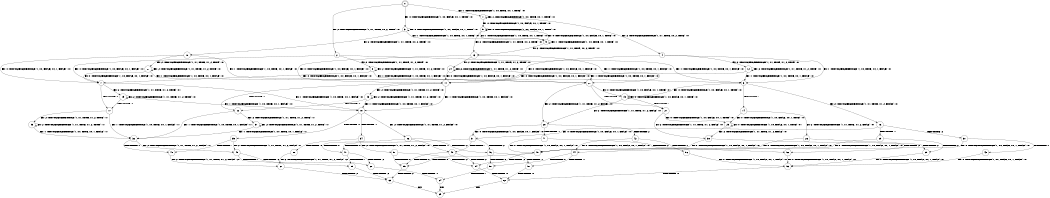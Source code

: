 digraph BCG {
size = "7, 10.5";
center = TRUE;
node [shape = circle];
0 [peripheries = 2];
0 -> 1 [label = "EX !1 !ATOMIC_EXCH_BRANCH (1, +0, TRUE, +0, 1, TRUE) !:0:"];
0 -> 2 [label = "EX !2 !ATOMIC_EXCH_BRANCH (1, +1, TRUE, +0, 2, TRUE) !:0:"];
0 -> 3 [label = "EX !0 !ATOMIC_EXCH_BRANCH (1, +0, FALSE, +0, 1, TRUE) !:0:"];
1 -> 4 [label = "EX !2 !ATOMIC_EXCH_BRANCH (1, +1, TRUE, +0, 2, TRUE) !:0:"];
1 -> 5 [label = "EX !0 !ATOMIC_EXCH_BRANCH (1, +0, FALSE, +0, 1, TRUE) !:0:"];
1 -> 1 [label = "EX !1 !ATOMIC_EXCH_BRANCH (1, +0, TRUE, +0, 1, TRUE) !:0:"];
2 -> 6 [label = "EX !1 !ATOMIC_EXCH_BRANCH (1, +0, TRUE, +0, 1, FALSE) !:0:"];
2 -> 7 [label = "EX !0 !ATOMIC_EXCH_BRANCH (1, +0, FALSE, +0, 1, FALSE) !:0:"];
2 -> 8 [label = "EX !2 !ATOMIC_EXCH_BRANCH (1, +1, TRUE, +1, 2, TRUE) !:0:"];
3 -> 9 [label = "EX !1 !ATOMIC_EXCH_BRANCH (1, +0, TRUE, +0, 1, TRUE) !:0:"];
3 -> 10 [label = "EX !2 !ATOMIC_EXCH_BRANCH (1, +1, TRUE, +0, 2, TRUE) !:0:"];
3 -> 3 [label = "EX !0 !ATOMIC_EXCH_BRANCH (1, +0, FALSE, +0, 1, TRUE) !:0:"];
4 -> 11 [label = "EX !0 !ATOMIC_EXCH_BRANCH (1, +0, FALSE, +0, 1, FALSE) !:0:"];
4 -> 12 [label = "EX !2 !ATOMIC_EXCH_BRANCH (1, +1, TRUE, +1, 2, TRUE) !:0:"];
4 -> 6 [label = "EX !1 !ATOMIC_EXCH_BRANCH (1, +0, TRUE, +0, 1, FALSE) !:0:"];
5 -> 13 [label = "EX !2 !ATOMIC_EXCH_BRANCH (1, +1, TRUE, +0, 2, TRUE) !:0:"];
5 -> 9 [label = "EX !1 !ATOMIC_EXCH_BRANCH (1, +0, TRUE, +0, 1, TRUE) !:0:"];
5 -> 5 [label = "EX !0 !ATOMIC_EXCH_BRANCH (1, +0, FALSE, +0, 1, TRUE) !:0:"];
6 -> 14 [label = "TERMINATE !1"];
6 -> 15 [label = "EX !0 !ATOMIC_EXCH_BRANCH (1, +0, FALSE, +0, 1, TRUE) !:0:"];
6 -> 16 [label = "EX !2 !ATOMIC_EXCH_BRANCH (1, +1, TRUE, +1, 2, FALSE) !:0:"];
7 -> 17 [label = "TERMINATE !0"];
7 -> 18 [label = "EX !1 !ATOMIC_EXCH_BRANCH (1, +0, TRUE, +0, 1, FALSE) !:0:"];
7 -> 19 [label = "EX !2 !ATOMIC_EXCH_BRANCH (1, +1, TRUE, +1, 2, TRUE) !:0:"];
8 -> 6 [label = "EX !1 !ATOMIC_EXCH_BRANCH (1, +0, TRUE, +0, 1, FALSE) !:0:"];
8 -> 7 [label = "EX !0 !ATOMIC_EXCH_BRANCH (1, +0, FALSE, +0, 1, FALSE) !:0:"];
8 -> 8 [label = "EX !2 !ATOMIC_EXCH_BRANCH (1, +1, TRUE, +1, 2, TRUE) !:0:"];
9 -> 13 [label = "EX !2 !ATOMIC_EXCH_BRANCH (1, +1, TRUE, +0, 2, TRUE) !:0:"];
9 -> 9 [label = "EX !1 !ATOMIC_EXCH_BRANCH (1, +0, TRUE, +0, 1, TRUE) !:0:"];
9 -> 5 [label = "EX !0 !ATOMIC_EXCH_BRANCH (1, +0, FALSE, +0, 1, TRUE) !:0:"];
10 -> 20 [label = "EX !1 !ATOMIC_EXCH_BRANCH (1, +0, TRUE, +0, 1, FALSE) !:0:"];
10 -> 21 [label = "EX !2 !ATOMIC_EXCH_BRANCH (1, +1, TRUE, +1, 2, TRUE) !:0:"];
10 -> 7 [label = "EX !0 !ATOMIC_EXCH_BRANCH (1, +0, FALSE, +0, 1, FALSE) !:0:"];
11 -> 22 [label = "TERMINATE !0"];
11 -> 23 [label = "EX !2 !ATOMIC_EXCH_BRANCH (1, +1, TRUE, +1, 2, TRUE) !:0:"];
11 -> 18 [label = "EX !1 !ATOMIC_EXCH_BRANCH (1, +0, TRUE, +0, 1, FALSE) !:0:"];
12 -> 11 [label = "EX !0 !ATOMIC_EXCH_BRANCH (1, +0, FALSE, +0, 1, FALSE) !:0:"];
12 -> 12 [label = "EX !2 !ATOMIC_EXCH_BRANCH (1, +1, TRUE, +1, 2, TRUE) !:0:"];
12 -> 6 [label = "EX !1 !ATOMIC_EXCH_BRANCH (1, +0, TRUE, +0, 1, FALSE) !:0:"];
13 -> 24 [label = "EX !2 !ATOMIC_EXCH_BRANCH (1, +1, TRUE, +1, 2, TRUE) !:0:"];
13 -> 20 [label = "EX !1 !ATOMIC_EXCH_BRANCH (1, +0, TRUE, +0, 1, FALSE) !:0:"];
13 -> 11 [label = "EX !0 !ATOMIC_EXCH_BRANCH (1, +0, FALSE, +0, 1, FALSE) !:0:"];
14 -> 25 [label = "EX !0 !ATOMIC_EXCH_BRANCH (1, +0, FALSE, +0, 1, TRUE) !:0:"];
14 -> 26 [label = "EX !2 !ATOMIC_EXCH_BRANCH (1, +1, TRUE, +1, 2, FALSE) !:0:"];
15 -> 27 [label = "TERMINATE !1"];
15 -> 28 [label = "EX !2 !ATOMIC_EXCH_BRANCH (1, +1, TRUE, +1, 2, FALSE) !:0:"];
15 -> 15 [label = "EX !0 !ATOMIC_EXCH_BRANCH (1, +0, FALSE, +0, 1, TRUE) !:0:"];
16 -> 29 [label = "TERMINATE !1"];
16 -> 30 [label = "TERMINATE !2"];
16 -> 31 [label = "EX !0 !ATOMIC_EXCH_BRANCH (1, +0, FALSE, +0, 1, FALSE) !:0:"];
17 -> 32 [label = "EX !1 !ATOMIC_EXCH_BRANCH (1, +0, TRUE, +0, 1, FALSE) !:1:"];
17 -> 33 [label = "EX !2 !ATOMIC_EXCH_BRANCH (1, +1, TRUE, +1, 2, TRUE) !:1:"];
18 -> 34 [label = "TERMINATE !1"];
18 -> 35 [label = "TERMINATE !0"];
18 -> 36 [label = "EX !2 !ATOMIC_EXCH_BRANCH (1, +1, TRUE, +1, 2, FALSE) !:0:"];
19 -> 17 [label = "TERMINATE !0"];
19 -> 18 [label = "EX !1 !ATOMIC_EXCH_BRANCH (1, +0, TRUE, +0, 1, FALSE) !:0:"];
19 -> 19 [label = "EX !2 !ATOMIC_EXCH_BRANCH (1, +1, TRUE, +1, 2, TRUE) !:0:"];
20 -> 27 [label = "TERMINATE !1"];
20 -> 28 [label = "EX !2 !ATOMIC_EXCH_BRANCH (1, +1, TRUE, +1, 2, FALSE) !:0:"];
20 -> 15 [label = "EX !0 !ATOMIC_EXCH_BRANCH (1, +0, FALSE, +0, 1, TRUE) !:0:"];
21 -> 20 [label = "EX !1 !ATOMIC_EXCH_BRANCH (1, +0, TRUE, +0, 1, FALSE) !:0:"];
21 -> 21 [label = "EX !2 !ATOMIC_EXCH_BRANCH (1, +1, TRUE, +1, 2, TRUE) !:0:"];
21 -> 7 [label = "EX !0 !ATOMIC_EXCH_BRANCH (1, +0, FALSE, +0, 1, FALSE) !:0:"];
22 -> 37 [label = "EX !2 !ATOMIC_EXCH_BRANCH (1, +1, TRUE, +1, 2, TRUE) !:1:"];
22 -> 32 [label = "EX !1 !ATOMIC_EXCH_BRANCH (1, +0, TRUE, +0, 1, FALSE) !:1:"];
23 -> 22 [label = "TERMINATE !0"];
23 -> 23 [label = "EX !2 !ATOMIC_EXCH_BRANCH (1, +1, TRUE, +1, 2, TRUE) !:0:"];
23 -> 18 [label = "EX !1 !ATOMIC_EXCH_BRANCH (1, +0, TRUE, +0, 1, FALSE) !:0:"];
24 -> 24 [label = "EX !2 !ATOMIC_EXCH_BRANCH (1, +1, TRUE, +1, 2, TRUE) !:0:"];
24 -> 20 [label = "EX !1 !ATOMIC_EXCH_BRANCH (1, +0, TRUE, +0, 1, FALSE) !:0:"];
24 -> 11 [label = "EX !0 !ATOMIC_EXCH_BRANCH (1, +0, FALSE, +0, 1, FALSE) !:0:"];
25 -> 38 [label = "EX !2 !ATOMIC_EXCH_BRANCH (1, +1, TRUE, +1, 2, FALSE) !:0:"];
25 -> 25 [label = "EX !0 !ATOMIC_EXCH_BRANCH (1, +0, FALSE, +0, 1, TRUE) !:0:"];
26 -> 39 [label = "TERMINATE !2"];
26 -> 40 [label = "EX !0 !ATOMIC_EXCH_BRANCH (1, +0, FALSE, +0, 1, FALSE) !:0:"];
27 -> 38 [label = "EX !2 !ATOMIC_EXCH_BRANCH (1, +1, TRUE, +1, 2, FALSE) !:0:"];
27 -> 25 [label = "EX !0 !ATOMIC_EXCH_BRANCH (1, +0, FALSE, +0, 1, TRUE) !:0:"];
28 -> 41 [label = "TERMINATE !1"];
28 -> 42 [label = "TERMINATE !2"];
28 -> 31 [label = "EX !0 !ATOMIC_EXCH_BRANCH (1, +0, FALSE, +0, 1, FALSE) !:0:"];
29 -> 39 [label = "TERMINATE !2"];
29 -> 40 [label = "EX !0 !ATOMIC_EXCH_BRANCH (1, +0, FALSE, +0, 1, FALSE) !:0:"];
30 -> 43 [label = "TERMINATE !1"];
30 -> 44 [label = "EX !0 !ATOMIC_EXCH_BRANCH (1, +0, FALSE, +0, 1, FALSE) !:0:"];
31 -> 45 [label = "TERMINATE !1"];
31 -> 46 [label = "TERMINATE !2"];
31 -> 47 [label = "TERMINATE !0"];
32 -> 48 [label = "TERMINATE !1"];
32 -> 49 [label = "EX !2 !ATOMIC_EXCH_BRANCH (1, +1, TRUE, +1, 2, FALSE) !:1:"];
33 -> 32 [label = "EX !1 !ATOMIC_EXCH_BRANCH (1, +0, TRUE, +0, 1, FALSE) !:1:"];
33 -> 33 [label = "EX !2 !ATOMIC_EXCH_BRANCH (1, +1, TRUE, +1, 2, TRUE) !:1:"];
34 -> 50 [label = "TERMINATE !0"];
34 -> 51 [label = "EX !2 !ATOMIC_EXCH_BRANCH (1, +1, TRUE, +1, 2, FALSE) !:0:"];
35 -> 48 [label = "TERMINATE !1"];
35 -> 49 [label = "EX !2 !ATOMIC_EXCH_BRANCH (1, +1, TRUE, +1, 2, FALSE) !:1:"];
36 -> 45 [label = "TERMINATE !1"];
36 -> 46 [label = "TERMINATE !2"];
36 -> 47 [label = "TERMINATE !0"];
37 -> 37 [label = "EX !2 !ATOMIC_EXCH_BRANCH (1, +1, TRUE, +1, 2, TRUE) !:1:"];
37 -> 32 [label = "EX !1 !ATOMIC_EXCH_BRANCH (1, +0, TRUE, +0, 1, FALSE) !:1:"];
38 -> 52 [label = "TERMINATE !2"];
38 -> 40 [label = "EX !0 !ATOMIC_EXCH_BRANCH (1, +0, FALSE, +0, 1, FALSE) !:0:"];
39 -> 53 [label = "EX !0 !ATOMIC_EXCH_BRANCH (1, +0, FALSE, +0, 1, FALSE) !:0:"];
40 -> 54 [label = "TERMINATE !2"];
40 -> 55 [label = "TERMINATE !0"];
41 -> 52 [label = "TERMINATE !2"];
41 -> 40 [label = "EX !0 !ATOMIC_EXCH_BRANCH (1, +0, FALSE, +0, 1, FALSE) !:0:"];
42 -> 56 [label = "TERMINATE !1"];
42 -> 44 [label = "EX !0 !ATOMIC_EXCH_BRANCH (1, +0, FALSE, +0, 1, FALSE) !:0:"];
43 -> 53 [label = "EX !0 !ATOMIC_EXCH_BRANCH (1, +0, FALSE, +0, 1, FALSE) !:0:"];
44 -> 57 [label = "TERMINATE !1"];
44 -> 58 [label = "TERMINATE !0"];
45 -> 54 [label = "TERMINATE !2"];
45 -> 55 [label = "TERMINATE !0"];
46 -> 57 [label = "TERMINATE !1"];
46 -> 58 [label = "TERMINATE !0"];
47 -> 59 [label = "TERMINATE !1"];
47 -> 60 [label = "TERMINATE !2"];
48 -> 61 [label = "EX !2 !ATOMIC_EXCH_BRANCH (1, +1, TRUE, +1, 2, FALSE) !:2:"];
49 -> 59 [label = "TERMINATE !1"];
49 -> 60 [label = "TERMINATE !2"];
50 -> 61 [label = "EX !2 !ATOMIC_EXCH_BRANCH (1, +1, TRUE, +1, 2, FALSE) !:2:"];
51 -> 54 [label = "TERMINATE !2"];
51 -> 55 [label = "TERMINATE !0"];
52 -> 53 [label = "EX !0 !ATOMIC_EXCH_BRANCH (1, +0, FALSE, +0, 1, FALSE) !:0:"];
53 -> 62 [label = "TERMINATE !0"];
54 -> 62 [label = "TERMINATE !0"];
55 -> 63 [label = "TERMINATE !2"];
56 -> 53 [label = "EX !0 !ATOMIC_EXCH_BRANCH (1, +0, FALSE, +0, 1, FALSE) !:0:"];
57 -> 62 [label = "TERMINATE !0"];
58 -> 64 [label = "TERMINATE !1"];
59 -> 63 [label = "TERMINATE !2"];
60 -> 64 [label = "TERMINATE !1"];
61 -> 63 [label = "TERMINATE !2"];
62 -> 65 [label = "exit"];
63 -> 65 [label = "exit"];
64 -> 65 [label = "exit"];
}

